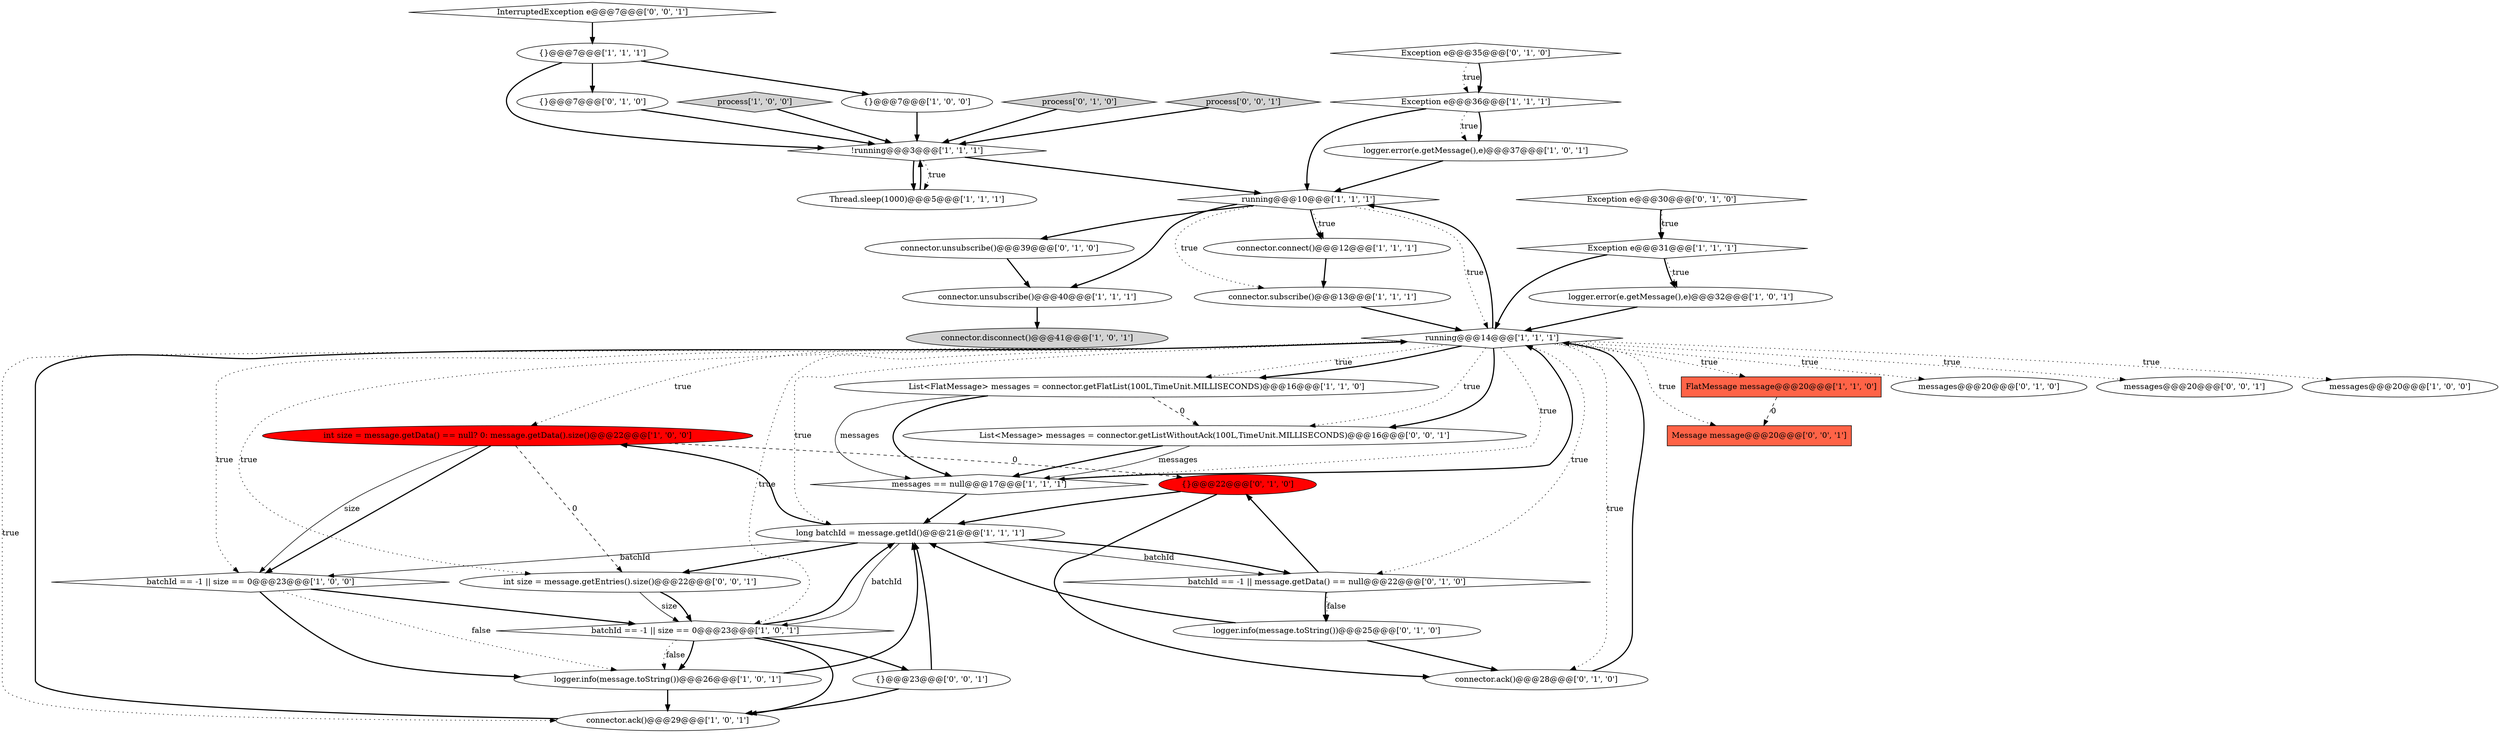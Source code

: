 digraph {
38 [style = filled, label = "InterruptedException e@@@7@@@['0', '0', '1']", fillcolor = white, shape = diamond image = "AAA0AAABBB3BBB"];
32 [style = filled, label = "logger.info(message.toString())@@@25@@@['0', '1', '0']", fillcolor = white, shape = ellipse image = "AAA0AAABBB2BBB"];
7 [style = filled, label = "int size = message.getData() == null? 0: message.getData().size()@@@22@@@['1', '0', '0']", fillcolor = red, shape = ellipse image = "AAA1AAABBB1BBB"];
14 [style = filled, label = "Exception e@@@36@@@['1', '1', '1']", fillcolor = white, shape = diamond image = "AAA0AAABBB1BBB"];
37 [style = filled, label = "List<Message> messages = connector.getListWithoutAck(100L,TimeUnit.MILLISECONDS)@@@16@@@['0', '0', '1']", fillcolor = white, shape = ellipse image = "AAA0AAABBB3BBB"];
5 [style = filled, label = "{}@@@7@@@['1', '0', '0']", fillcolor = white, shape = ellipse image = "AAA0AAABBB1BBB"];
20 [style = filled, label = "connector.ack()@@@29@@@['1', '0', '1']", fillcolor = white, shape = ellipse image = "AAA0AAABBB1BBB"];
24 [style = filled, label = "{}@@@7@@@['1', '1', '1']", fillcolor = white, shape = ellipse image = "AAA0AAABBB1BBB"];
28 [style = filled, label = "{}@@@22@@@['0', '1', '0']", fillcolor = red, shape = ellipse image = "AAA1AAABBB2BBB"];
21 [style = filled, label = "batchId == -1 || size == 0@@@23@@@['1', '0', '1']", fillcolor = white, shape = diamond image = "AAA0AAABBB1BBB"];
11 [style = filled, label = "process['1', '0', '0']", fillcolor = lightgray, shape = diamond image = "AAA0AAABBB1BBB"];
30 [style = filled, label = "{}@@@7@@@['0', '1', '0']", fillcolor = white, shape = ellipse image = "AAA0AAABBB2BBB"];
36 [style = filled, label = "{}@@@23@@@['0', '0', '1']", fillcolor = white, shape = ellipse image = "AAA0AAABBB3BBB"];
39 [style = filled, label = "int size = message.getEntries().size()@@@22@@@['0', '0', '1']", fillcolor = white, shape = ellipse image = "AAA0AAABBB3BBB"];
10 [style = filled, label = "connector.disconnect()@@@41@@@['1', '0', '1']", fillcolor = lightgray, shape = ellipse image = "AAA0AAABBB1BBB"];
2 [style = filled, label = "batchId == -1 || size == 0@@@23@@@['1', '0', '0']", fillcolor = white, shape = diamond image = "AAA0AAABBB1BBB"];
27 [style = filled, label = "batchId == -1 || message.getData() == null@@@22@@@['0', '1', '0']", fillcolor = white, shape = diamond image = "AAA0AAABBB2BBB"];
18 [style = filled, label = "List<FlatMessage> messages = connector.getFlatList(100L,TimeUnit.MILLISECONDS)@@@16@@@['1', '1', '0']", fillcolor = white, shape = ellipse image = "AAA0AAABBB1BBB"];
26 [style = filled, label = "process['0', '1', '0']", fillcolor = lightgray, shape = diamond image = "AAA0AAABBB2BBB"];
17 [style = filled, label = "running@@@10@@@['1', '1', '1']", fillcolor = white, shape = diamond image = "AAA0AAABBB1BBB"];
16 [style = filled, label = "logger.info(message.toString())@@@26@@@['1', '0', '1']", fillcolor = white, shape = ellipse image = "AAA0AAABBB1BBB"];
34 [style = filled, label = "Exception e@@@30@@@['0', '1', '0']", fillcolor = white, shape = diamond image = "AAA0AAABBB2BBB"];
1 [style = filled, label = "logger.error(e.getMessage(),e)@@@32@@@['1', '0', '1']", fillcolor = white, shape = ellipse image = "AAA0AAABBB1BBB"];
33 [style = filled, label = "Exception e@@@35@@@['0', '1', '0']", fillcolor = white, shape = diamond image = "AAA0AAABBB2BBB"];
31 [style = filled, label = "connector.unsubscribe()@@@39@@@['0', '1', '0']", fillcolor = white, shape = ellipse image = "AAA0AAABBB2BBB"];
4 [style = filled, label = "connector.subscribe()@@@13@@@['1', '1', '1']", fillcolor = white, shape = ellipse image = "AAA0AAABBB1BBB"];
6 [style = filled, label = "running@@@14@@@['1', '1', '1']", fillcolor = white, shape = diamond image = "AAA0AAABBB1BBB"];
40 [style = filled, label = "Message message@@@20@@@['0', '0', '1']", fillcolor = tomato, shape = box image = "AAA0AAABBB3BBB"];
15 [style = filled, label = "Exception e@@@31@@@['1', '1', '1']", fillcolor = white, shape = diamond image = "AAA0AAABBB1BBB"];
12 [style = filled, label = "Thread.sleep(1000)@@@5@@@['1', '1', '1']", fillcolor = white, shape = ellipse image = "AAA0AAABBB1BBB"];
25 [style = filled, label = "connector.ack()@@@28@@@['0', '1', '0']", fillcolor = white, shape = ellipse image = "AAA0AAABBB2BBB"];
22 [style = filled, label = "!running@@@3@@@['1', '1', '1']", fillcolor = white, shape = diamond image = "AAA0AAABBB1BBB"];
3 [style = filled, label = "logger.error(e.getMessage(),e)@@@37@@@['1', '0', '1']", fillcolor = white, shape = ellipse image = "AAA0AAABBB1BBB"];
23 [style = filled, label = "connector.connect()@@@12@@@['1', '1', '1']", fillcolor = white, shape = ellipse image = "AAA0AAABBB1BBB"];
9 [style = filled, label = "connector.unsubscribe()@@@40@@@['1', '1', '1']", fillcolor = white, shape = ellipse image = "AAA0AAABBB1BBB"];
0 [style = filled, label = "long batchId = message.getId()@@@21@@@['1', '1', '1']", fillcolor = white, shape = ellipse image = "AAA0AAABBB1BBB"];
29 [style = filled, label = "messages@@@20@@@['0', '1', '0']", fillcolor = white, shape = ellipse image = "AAA0AAABBB2BBB"];
41 [style = filled, label = "process['0', '0', '1']", fillcolor = lightgray, shape = diamond image = "AAA0AAABBB3BBB"];
35 [style = filled, label = "messages@@@20@@@['0', '0', '1']", fillcolor = white, shape = ellipse image = "AAA0AAABBB3BBB"];
8 [style = filled, label = "messages == null@@@17@@@['1', '1', '1']", fillcolor = white, shape = diamond image = "AAA0AAABBB1BBB"];
13 [style = filled, label = "messages@@@20@@@['1', '0', '0']", fillcolor = white, shape = ellipse image = "AAA0AAABBB1BBB"];
19 [style = filled, label = "FlatMessage message@@@20@@@['1', '1', '0']", fillcolor = tomato, shape = box image = "AAA0AAABBB1BBB"];
14->3 [style = bold, label=""];
16->0 [style = bold, label=""];
27->32 [style = bold, label=""];
27->32 [style = dotted, label="false"];
17->6 [style = dotted, label="true"];
31->9 [style = bold, label=""];
6->39 [style = dotted, label="true"];
17->9 [style = bold, label=""];
27->28 [style = bold, label=""];
32->0 [style = bold, label=""];
34->15 [style = bold, label=""];
14->17 [style = bold, label=""];
8->6 [style = bold, label=""];
33->14 [style = dotted, label="true"];
9->10 [style = bold, label=""];
25->6 [style = bold, label=""];
6->19 [style = dotted, label="true"];
36->20 [style = bold, label=""];
26->22 [style = bold, label=""];
24->30 [style = bold, label=""];
8->0 [style = bold, label=""];
28->0 [style = bold, label=""];
36->0 [style = bold, label=""];
6->18 [style = dotted, label="true"];
21->36 [style = bold, label=""];
39->21 [style = solid, label="size"];
32->25 [style = bold, label=""];
14->3 [style = dotted, label="true"];
21->16 [style = bold, label=""];
28->25 [style = bold, label=""];
41->22 [style = bold, label=""];
6->0 [style = dotted, label="true"];
12->22 [style = bold, label=""];
0->21 [style = solid, label="batchId"];
2->16 [style = bold, label=""];
21->0 [style = bold, label=""];
6->13 [style = dotted, label="true"];
6->37 [style = dotted, label="true"];
17->23 [style = dotted, label="true"];
24->5 [style = bold, label=""];
6->20 [style = dotted, label="true"];
0->7 [style = bold, label=""];
2->21 [style = bold, label=""];
7->2 [style = bold, label=""];
6->29 [style = dotted, label="true"];
6->25 [style = dotted, label="true"];
18->37 [style = dashed, label="0"];
6->7 [style = dotted, label="true"];
22->17 [style = bold, label=""];
7->39 [style = dashed, label="0"];
16->20 [style = bold, label=""];
5->22 [style = bold, label=""];
0->39 [style = bold, label=""];
6->40 [style = dotted, label="true"];
6->17 [style = bold, label=""];
21->16 [style = dotted, label="false"];
38->24 [style = bold, label=""];
17->4 [style = dotted, label="true"];
6->18 [style = bold, label=""];
0->2 [style = solid, label="batchId"];
18->8 [style = solid, label="messages"];
17->23 [style = bold, label=""];
6->37 [style = bold, label=""];
39->21 [style = bold, label=""];
6->2 [style = dotted, label="true"];
1->6 [style = bold, label=""];
7->2 [style = solid, label="size"];
7->28 [style = dashed, label="0"];
6->8 [style = dotted, label="true"];
34->15 [style = dotted, label="true"];
11->22 [style = bold, label=""];
3->17 [style = bold, label=""];
0->27 [style = solid, label="batchId"];
18->8 [style = bold, label=""];
6->27 [style = dotted, label="true"];
6->21 [style = dotted, label="true"];
37->8 [style = bold, label=""];
19->40 [style = dashed, label="0"];
15->1 [style = bold, label=""];
33->14 [style = bold, label=""];
30->22 [style = bold, label=""];
4->6 [style = bold, label=""];
0->27 [style = bold, label=""];
17->31 [style = bold, label=""];
23->4 [style = bold, label=""];
15->6 [style = bold, label=""];
20->6 [style = bold, label=""];
24->22 [style = bold, label=""];
2->16 [style = dotted, label="false"];
22->12 [style = dotted, label="true"];
21->20 [style = bold, label=""];
15->1 [style = dotted, label="true"];
22->12 [style = bold, label=""];
6->35 [style = dotted, label="true"];
37->8 [style = solid, label="messages"];
}
